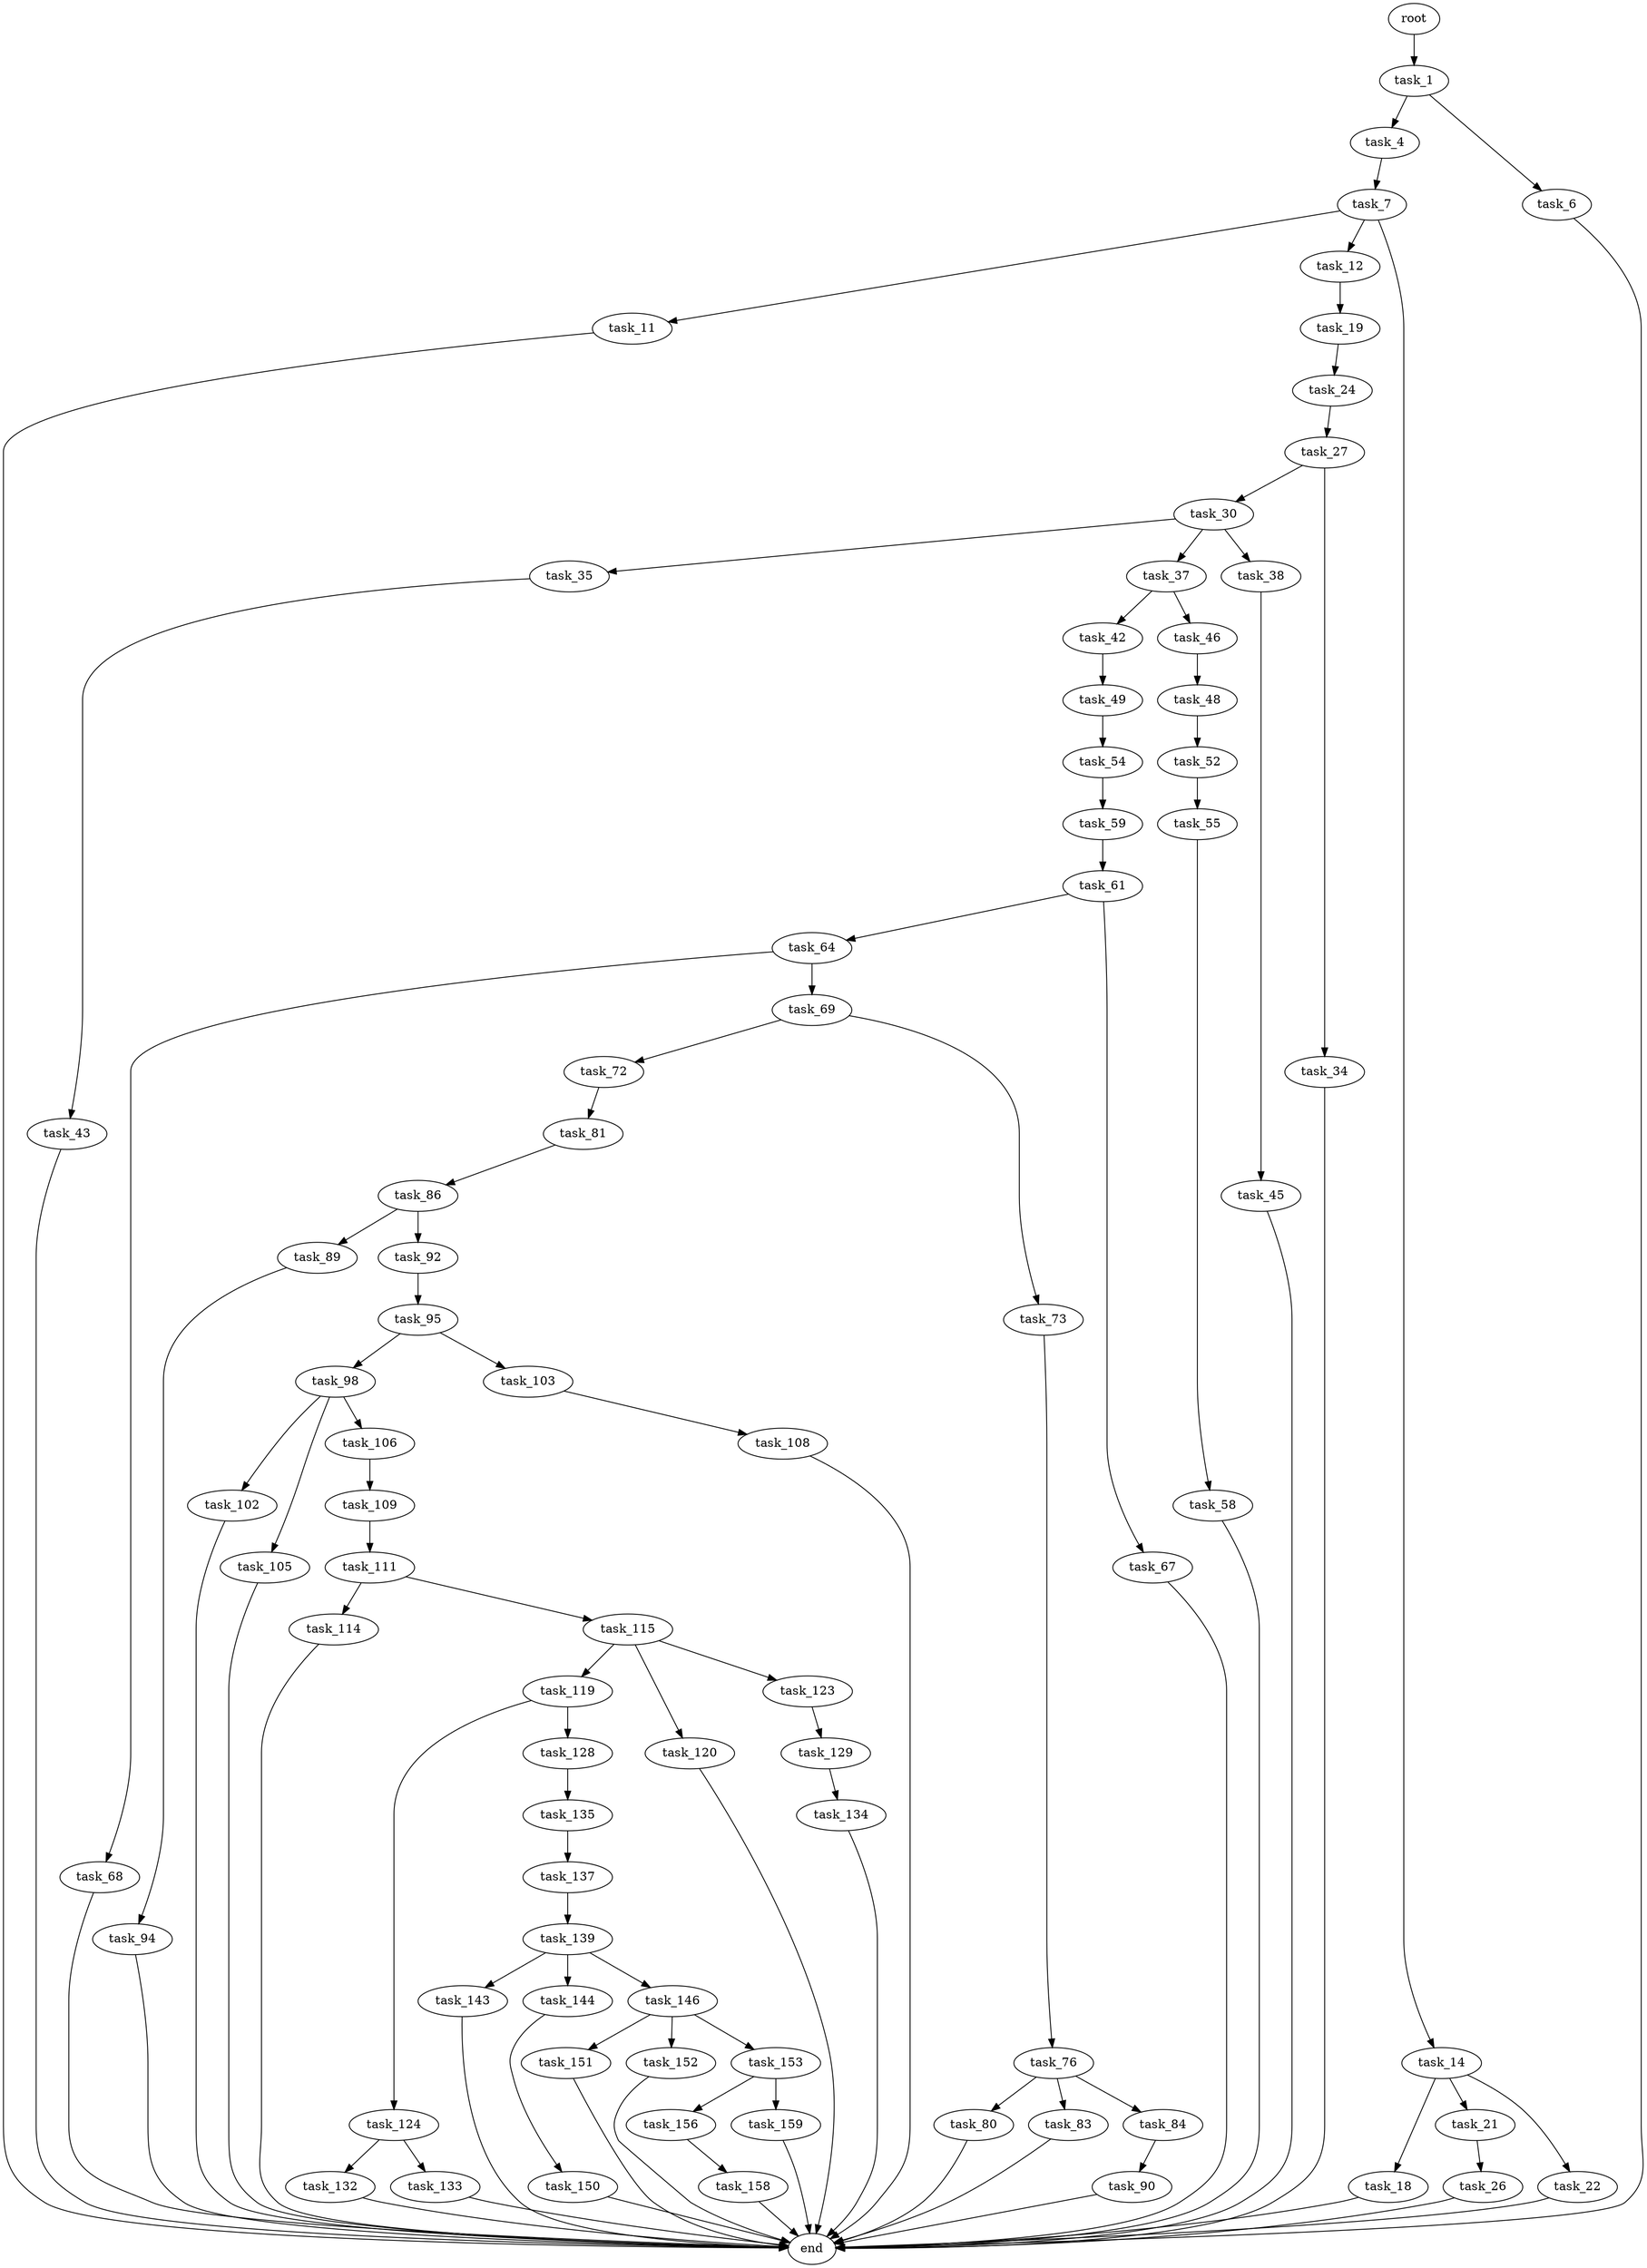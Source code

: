 digraph G {
  root [size="0.000000"];
  task_1 [size="8589934592.000000"];
  task_4 [size="40871105408.000000"];
  task_6 [size="124589594428.000000"];
  task_7 [size="26048395474.000000"];
  end [size="0.000000"];
  task_11 [size="5393269690.000000"];
  task_12 [size="196739074164.000000"];
  task_14 [size="268917954092.000000"];
  task_19 [size="549755813888.000000"];
  task_18 [size="8589934592.000000"];
  task_21 [size="92666647954.000000"];
  task_22 [size="4814212320.000000"];
  task_24 [size="7693716192.000000"];
  task_26 [size="17940870472.000000"];
  task_27 [size="113422062312.000000"];
  task_30 [size="34363511572.000000"];
  task_34 [size="14995226313.000000"];
  task_35 [size="368293445632.000000"];
  task_37 [size="7066024561.000000"];
  task_38 [size="15305217081.000000"];
  task_43 [size="549755813888.000000"];
  task_42 [size="106050283692.000000"];
  task_46 [size="28991029248.000000"];
  task_45 [size="394673181386.000000"];
  task_49 [size="3725849560.000000"];
  task_48 [size="14742316799.000000"];
  task_52 [size="231928233984.000000"];
  task_54 [size="8547411380.000000"];
  task_55 [size="3673395001.000000"];
  task_59 [size="16007898009.000000"];
  task_58 [size="1073741824000.000000"];
  task_61 [size="425801648394.000000"];
  task_64 [size="28991029248.000000"];
  task_67 [size="13099307694.000000"];
  task_68 [size="328668051930.000000"];
  task_69 [size="257929113384.000000"];
  task_72 [size="439697545681.000000"];
  task_73 [size="28991029248.000000"];
  task_81 [size="997188882545.000000"];
  task_76 [size="28991029248.000000"];
  task_80 [size="368293445632.000000"];
  task_83 [size="231928233984.000000"];
  task_84 [size="1074983994.000000"];
  task_86 [size="1073741824000.000000"];
  task_90 [size="3065931239.000000"];
  task_89 [size="15648251435.000000"];
  task_92 [size="48032841735.000000"];
  task_94 [size="5628440099.000000"];
  task_95 [size="231928233984.000000"];
  task_98 [size="1451909656.000000"];
  task_103 [size="7597850788.000000"];
  task_102 [size="16844949652.000000"];
  task_105 [size="10155326148.000000"];
  task_106 [size="549755813888.000000"];
  task_108 [size="68719476736.000000"];
  task_109 [size="701080359849.000000"];
  task_111 [size="40309462487.000000"];
  task_114 [size="691383826556.000000"];
  task_115 [size="13058297209.000000"];
  task_119 [size="8589934592.000000"];
  task_120 [size="368293445632.000000"];
  task_123 [size="782757789696.000000"];
  task_124 [size="79847317921.000000"];
  task_128 [size="2182860548.000000"];
  task_129 [size="134217728000.000000"];
  task_132 [size="155242104048.000000"];
  task_133 [size="50640909534.000000"];
  task_135 [size="28991029248.000000"];
  task_134 [size="782757789696.000000"];
  task_137 [size="782757789696.000000"];
  task_139 [size="14976071234.000000"];
  task_143 [size="1872071564.000000"];
  task_144 [size="35616046797.000000"];
  task_146 [size="3320578763.000000"];
  task_150 [size="549755813888.000000"];
  task_151 [size="1073741824000.000000"];
  task_152 [size="8589934592.000000"];
  task_153 [size="19238467864.000000"];
  task_156 [size="16929757784.000000"];
  task_159 [size="862614565.000000"];
  task_158 [size="3989729955.000000"];

  root -> task_1 [size="1.000000"];
  task_1 -> task_4 [size="33554432.000000"];
  task_1 -> task_6 [size="33554432.000000"];
  task_4 -> task_7 [size="679477248.000000"];
  task_6 -> end [size="1.000000"];
  task_7 -> task_11 [size="679477248.000000"];
  task_7 -> task_12 [size="679477248.000000"];
  task_7 -> task_14 [size="679477248.000000"];
  task_11 -> end [size="1.000000"];
  task_12 -> task_19 [size="134217728.000000"];
  task_14 -> task_18 [size="411041792.000000"];
  task_14 -> task_21 [size="411041792.000000"];
  task_14 -> task_22 [size="411041792.000000"];
  task_19 -> task_24 [size="536870912.000000"];
  task_18 -> end [size="1.000000"];
  task_21 -> task_26 [size="209715200.000000"];
  task_22 -> end [size="1.000000"];
  task_24 -> task_27 [size="134217728.000000"];
  task_26 -> end [size="1.000000"];
  task_27 -> task_30 [size="536870912.000000"];
  task_27 -> task_34 [size="536870912.000000"];
  task_30 -> task_35 [size="33554432.000000"];
  task_30 -> task_37 [size="33554432.000000"];
  task_30 -> task_38 [size="33554432.000000"];
  task_34 -> end [size="1.000000"];
  task_35 -> task_43 [size="411041792.000000"];
  task_37 -> task_42 [size="679477248.000000"];
  task_37 -> task_46 [size="679477248.000000"];
  task_38 -> task_45 [size="301989888.000000"];
  task_43 -> end [size="1.000000"];
  task_42 -> task_49 [size="134217728.000000"];
  task_46 -> task_48 [size="75497472.000000"];
  task_45 -> end [size="1.000000"];
  task_49 -> task_54 [size="209715200.000000"];
  task_48 -> task_52 [size="679477248.000000"];
  task_52 -> task_55 [size="301989888.000000"];
  task_54 -> task_59 [size="134217728.000000"];
  task_55 -> task_58 [size="75497472.000000"];
  task_59 -> task_61 [size="75497472.000000"];
  task_58 -> end [size="1.000000"];
  task_61 -> task_64 [size="301989888.000000"];
  task_61 -> task_67 [size="301989888.000000"];
  task_64 -> task_68 [size="75497472.000000"];
  task_64 -> task_69 [size="75497472.000000"];
  task_67 -> end [size="1.000000"];
  task_68 -> end [size="1.000000"];
  task_69 -> task_72 [size="838860800.000000"];
  task_69 -> task_73 [size="838860800.000000"];
  task_72 -> task_81 [size="838860800.000000"];
  task_73 -> task_76 [size="75497472.000000"];
  task_81 -> task_86 [size="838860800.000000"];
  task_76 -> task_80 [size="75497472.000000"];
  task_76 -> task_83 [size="75497472.000000"];
  task_76 -> task_84 [size="75497472.000000"];
  task_80 -> end [size="1.000000"];
  task_83 -> end [size="1.000000"];
  task_84 -> task_90 [size="33554432.000000"];
  task_86 -> task_89 [size="838860800.000000"];
  task_86 -> task_92 [size="838860800.000000"];
  task_90 -> end [size="1.000000"];
  task_89 -> task_94 [size="301989888.000000"];
  task_92 -> task_95 [size="209715200.000000"];
  task_94 -> end [size="1.000000"];
  task_95 -> task_98 [size="301989888.000000"];
  task_95 -> task_103 [size="301989888.000000"];
  task_98 -> task_102 [size="33554432.000000"];
  task_98 -> task_105 [size="33554432.000000"];
  task_98 -> task_106 [size="33554432.000000"];
  task_103 -> task_108 [size="411041792.000000"];
  task_102 -> end [size="1.000000"];
  task_105 -> end [size="1.000000"];
  task_106 -> task_109 [size="536870912.000000"];
  task_108 -> end [size="1.000000"];
  task_109 -> task_111 [size="838860800.000000"];
  task_111 -> task_114 [size="33554432.000000"];
  task_111 -> task_115 [size="33554432.000000"];
  task_114 -> end [size="1.000000"];
  task_115 -> task_119 [size="209715200.000000"];
  task_115 -> task_120 [size="209715200.000000"];
  task_115 -> task_123 [size="209715200.000000"];
  task_119 -> task_124 [size="33554432.000000"];
  task_119 -> task_128 [size="33554432.000000"];
  task_120 -> end [size="1.000000"];
  task_123 -> task_129 [size="679477248.000000"];
  task_124 -> task_132 [size="75497472.000000"];
  task_124 -> task_133 [size="75497472.000000"];
  task_128 -> task_135 [size="75497472.000000"];
  task_129 -> task_134 [size="209715200.000000"];
  task_132 -> end [size="1.000000"];
  task_133 -> end [size="1.000000"];
  task_135 -> task_137 [size="75497472.000000"];
  task_134 -> end [size="1.000000"];
  task_137 -> task_139 [size="679477248.000000"];
  task_139 -> task_143 [size="301989888.000000"];
  task_139 -> task_144 [size="301989888.000000"];
  task_139 -> task_146 [size="301989888.000000"];
  task_143 -> end [size="1.000000"];
  task_144 -> task_150 [size="838860800.000000"];
  task_146 -> task_151 [size="301989888.000000"];
  task_146 -> task_152 [size="301989888.000000"];
  task_146 -> task_153 [size="301989888.000000"];
  task_150 -> end [size="1.000000"];
  task_151 -> end [size="1.000000"];
  task_152 -> end [size="1.000000"];
  task_153 -> task_156 [size="301989888.000000"];
  task_153 -> task_159 [size="301989888.000000"];
  task_156 -> task_158 [size="411041792.000000"];
  task_159 -> end [size="1.000000"];
  task_158 -> end [size="1.000000"];
}
